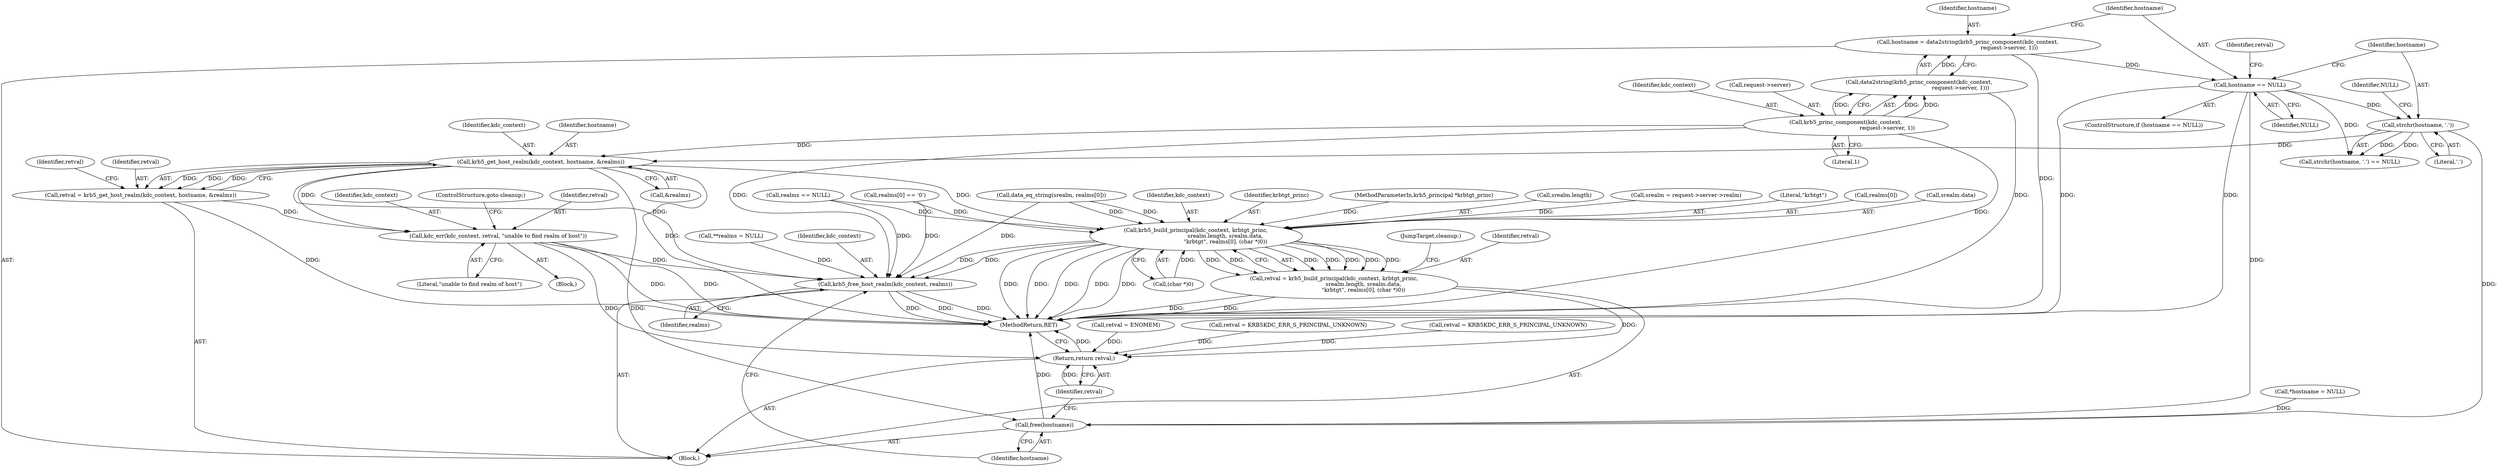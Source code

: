 digraph "0_krb5_4c023ba43c16396f0d199e2df1cfa59b88b62acc_0@pointer" {
"1000161" [label="(Call,krb5_get_host_realm(kdc_context, hostname, &realms))"];
"1000137" [label="(Call,krb5_princ_component(kdc_context,\n                                                request->server, 1))"];
"1000154" [label="(Call,strchr(hostname, '.'))"];
"1000144" [label="(Call,hostname == NULL)"];
"1000134" [label="(Call,hostname = data2string(krb5_princ_component(kdc_context,\n                                                request->server, 1)))"];
"1000136" [label="(Call,data2string(krb5_princ_component(kdc_context,\n                                                request->server, 1)))"];
"1000159" [label="(Call,retval = krb5_get_host_realm(kdc_context, hostname, &realms))"];
"1000169" [label="(Call,kdc_err(kdc_context, retval, \"unable to find realm of host\"))"];
"1000214" [label="(Call,krb5_free_host_realm(kdc_context, realms))"];
"1000219" [label="(Return,return retval;)"];
"1000197" [label="(Call,krb5_build_principal(kdc_context, krbtgt_princ,\n                                  srealm.length, srealm.data,\n                                  \"krbtgt\", realms[0], (char *)0))"];
"1000195" [label="(Call,retval = krb5_build_principal(kdc_context, krbtgt_princ,\n                                  srealm.length, srealm.data,\n                                  \"krbtgt\", realms[0], (char *)0))"];
"1000217" [label="(Call,free(hostname))"];
"1000221" [label="(MethodReturn,RET)"];
"1000169" [label="(Call,kdc_err(kdc_context, retval, \"unable to find realm of host\"))"];
"1000172" [label="(Literal,\"unable to find realm of host\")"];
"1000185" [label="(Call,data_eq_string(srealm, realms[0]))"];
"1000163" [label="(Identifier,hostname)"];
"1000113" [label="(Call,**realms = NULL)"];
"1000210" [label="(Call,(char *)0)"];
"1000198" [label="(Identifier,kdc_context)"];
"1000199" [label="(Identifier,krbtgt_princ)"];
"1000106" [label="(MethodParameterIn,krb5_principal *krbtgt_princ)"];
"1000160" [label="(Identifier,retval)"];
"1000146" [label="(Identifier,NULL)"];
"1000200" [label="(Call,srealm.length)"];
"1000197" [label="(Call,krb5_build_principal(kdc_context, krbtgt_princ,\n                                  srealm.length, srealm.data,\n                                  \"krbtgt\", realms[0], (char *)0))"];
"1000144" [label="(Call,hostname == NULL)"];
"1000142" [label="(Literal,1)"];
"1000219" [label="(Return,return retval;)"];
"1000156" [label="(Literal,'.')"];
"1000138" [label="(Identifier,kdc_context)"];
"1000214" [label="(Call,krb5_free_host_realm(kdc_context, realms))"];
"1000143" [label="(ControlStructure,if (hostname == NULL))"];
"1000155" [label="(Identifier,hostname)"];
"1000149" [label="(Identifier,retval)"];
"1000171" [label="(Identifier,retval)"];
"1000216" [label="(Identifier,realms)"];
"1000162" [label="(Identifier,kdc_context)"];
"1000195" [label="(Call,retval = krb5_build_principal(kdc_context, krbtgt_princ,\n                                  srealm.length, srealm.data,\n                                  \"krbtgt\", realms[0], (char *)0))"];
"1000191" [label="(Call,retval = KRB5KDC_ERR_S_PRINCIPAL_UNKNOWN)"];
"1000134" [label="(Call,hostname = data2string(krb5_princ_component(kdc_context,\n                                                request->server, 1)))"];
"1000213" [label="(JumpTarget,cleanup:)"];
"1000135" [label="(Identifier,hostname)"];
"1000137" [label="(Call,krb5_princ_component(kdc_context,\n                                                request->server, 1))"];
"1000168" [label="(Block,)"];
"1000107" [label="(Block,)"];
"1000121" [label="(Call,srealm = request->server->realm)"];
"1000206" [label="(Literal,\"krbtgt\")"];
"1000153" [label="(Call,strchr(hostname, '.') == NULL)"];
"1000159" [label="(Call,retval = krb5_get_host_realm(kdc_context, hostname, &realms))"];
"1000173" [label="(ControlStructure,goto cleanup;)"];
"1000161" [label="(Call,krb5_get_host_realm(kdc_context, hostname, &realms))"];
"1000170" [label="(Identifier,kdc_context)"];
"1000217" [label="(Call,free(hostname))"];
"1000136" [label="(Call,data2string(krb5_princ_component(kdc_context,\n                                                request->server, 1)))"];
"1000164" [label="(Call,&realms)"];
"1000157" [label="(Identifier,NULL)"];
"1000139" [label="(Call,request->server)"];
"1000176" [label="(Call,realms == NULL)"];
"1000148" [label="(Call,retval = ENOMEM)"];
"1000180" [label="(Call,realms[0] == '\0')"];
"1000117" [label="(Call,*hostname = NULL)"];
"1000145" [label="(Identifier,hostname)"];
"1000220" [label="(Identifier,retval)"];
"1000207" [label="(Call,realms[0])"];
"1000109" [label="(Call,retval = KRB5KDC_ERR_S_PRINCIPAL_UNKNOWN)"];
"1000196" [label="(Identifier,retval)"];
"1000203" [label="(Call,srealm.data)"];
"1000215" [label="(Identifier,kdc_context)"];
"1000154" [label="(Call,strchr(hostname, '.'))"];
"1000167" [label="(Identifier,retval)"];
"1000218" [label="(Identifier,hostname)"];
"1000161" -> "1000159"  [label="AST: "];
"1000161" -> "1000164"  [label="CFG: "];
"1000162" -> "1000161"  [label="AST: "];
"1000163" -> "1000161"  [label="AST: "];
"1000164" -> "1000161"  [label="AST: "];
"1000159" -> "1000161"  [label="CFG: "];
"1000161" -> "1000221"  [label="DDG: "];
"1000161" -> "1000159"  [label="DDG: "];
"1000161" -> "1000159"  [label="DDG: "];
"1000161" -> "1000159"  [label="DDG: "];
"1000137" -> "1000161"  [label="DDG: "];
"1000154" -> "1000161"  [label="DDG: "];
"1000161" -> "1000169"  [label="DDG: "];
"1000161" -> "1000197"  [label="DDG: "];
"1000161" -> "1000214"  [label="DDG: "];
"1000161" -> "1000217"  [label="DDG: "];
"1000137" -> "1000136"  [label="AST: "];
"1000137" -> "1000142"  [label="CFG: "];
"1000138" -> "1000137"  [label="AST: "];
"1000139" -> "1000137"  [label="AST: "];
"1000142" -> "1000137"  [label="AST: "];
"1000136" -> "1000137"  [label="CFG: "];
"1000137" -> "1000221"  [label="DDG: "];
"1000137" -> "1000136"  [label="DDG: "];
"1000137" -> "1000136"  [label="DDG: "];
"1000137" -> "1000136"  [label="DDG: "];
"1000137" -> "1000214"  [label="DDG: "];
"1000154" -> "1000153"  [label="AST: "];
"1000154" -> "1000156"  [label="CFG: "];
"1000155" -> "1000154"  [label="AST: "];
"1000156" -> "1000154"  [label="AST: "];
"1000157" -> "1000154"  [label="CFG: "];
"1000154" -> "1000153"  [label="DDG: "];
"1000154" -> "1000153"  [label="DDG: "];
"1000144" -> "1000154"  [label="DDG: "];
"1000154" -> "1000217"  [label="DDG: "];
"1000144" -> "1000143"  [label="AST: "];
"1000144" -> "1000146"  [label="CFG: "];
"1000145" -> "1000144"  [label="AST: "];
"1000146" -> "1000144"  [label="AST: "];
"1000149" -> "1000144"  [label="CFG: "];
"1000155" -> "1000144"  [label="CFG: "];
"1000144" -> "1000221"  [label="DDG: "];
"1000144" -> "1000221"  [label="DDG: "];
"1000134" -> "1000144"  [label="DDG: "];
"1000144" -> "1000153"  [label="DDG: "];
"1000144" -> "1000217"  [label="DDG: "];
"1000134" -> "1000107"  [label="AST: "];
"1000134" -> "1000136"  [label="CFG: "];
"1000135" -> "1000134"  [label="AST: "];
"1000136" -> "1000134"  [label="AST: "];
"1000145" -> "1000134"  [label="CFG: "];
"1000134" -> "1000221"  [label="DDG: "];
"1000136" -> "1000134"  [label="DDG: "];
"1000136" -> "1000221"  [label="DDG: "];
"1000159" -> "1000107"  [label="AST: "];
"1000160" -> "1000159"  [label="AST: "];
"1000167" -> "1000159"  [label="CFG: "];
"1000159" -> "1000221"  [label="DDG: "];
"1000159" -> "1000169"  [label="DDG: "];
"1000169" -> "1000168"  [label="AST: "];
"1000169" -> "1000172"  [label="CFG: "];
"1000170" -> "1000169"  [label="AST: "];
"1000171" -> "1000169"  [label="AST: "];
"1000172" -> "1000169"  [label="AST: "];
"1000173" -> "1000169"  [label="CFG: "];
"1000169" -> "1000221"  [label="DDG: "];
"1000169" -> "1000221"  [label="DDG: "];
"1000169" -> "1000214"  [label="DDG: "];
"1000169" -> "1000219"  [label="DDG: "];
"1000214" -> "1000107"  [label="AST: "];
"1000214" -> "1000216"  [label="CFG: "];
"1000215" -> "1000214"  [label="AST: "];
"1000216" -> "1000214"  [label="AST: "];
"1000218" -> "1000214"  [label="CFG: "];
"1000214" -> "1000221"  [label="DDG: "];
"1000214" -> "1000221"  [label="DDG: "];
"1000214" -> "1000221"  [label="DDG: "];
"1000197" -> "1000214"  [label="DDG: "];
"1000197" -> "1000214"  [label="DDG: "];
"1000185" -> "1000214"  [label="DDG: "];
"1000113" -> "1000214"  [label="DDG: "];
"1000180" -> "1000214"  [label="DDG: "];
"1000176" -> "1000214"  [label="DDG: "];
"1000219" -> "1000107"  [label="AST: "];
"1000219" -> "1000220"  [label="CFG: "];
"1000220" -> "1000219"  [label="AST: "];
"1000221" -> "1000219"  [label="CFG: "];
"1000219" -> "1000221"  [label="DDG: "];
"1000220" -> "1000219"  [label="DDG: "];
"1000148" -> "1000219"  [label="DDG: "];
"1000109" -> "1000219"  [label="DDG: "];
"1000195" -> "1000219"  [label="DDG: "];
"1000191" -> "1000219"  [label="DDG: "];
"1000197" -> "1000195"  [label="AST: "];
"1000197" -> "1000210"  [label="CFG: "];
"1000198" -> "1000197"  [label="AST: "];
"1000199" -> "1000197"  [label="AST: "];
"1000200" -> "1000197"  [label="AST: "];
"1000203" -> "1000197"  [label="AST: "];
"1000206" -> "1000197"  [label="AST: "];
"1000207" -> "1000197"  [label="AST: "];
"1000210" -> "1000197"  [label="AST: "];
"1000195" -> "1000197"  [label="CFG: "];
"1000197" -> "1000221"  [label="DDG: "];
"1000197" -> "1000221"  [label="DDG: "];
"1000197" -> "1000221"  [label="DDG: "];
"1000197" -> "1000221"  [label="DDG: "];
"1000197" -> "1000221"  [label="DDG: "];
"1000197" -> "1000195"  [label="DDG: "];
"1000197" -> "1000195"  [label="DDG: "];
"1000197" -> "1000195"  [label="DDG: "];
"1000197" -> "1000195"  [label="DDG: "];
"1000197" -> "1000195"  [label="DDG: "];
"1000197" -> "1000195"  [label="DDG: "];
"1000197" -> "1000195"  [label="DDG: "];
"1000106" -> "1000197"  [label="DDG: "];
"1000185" -> "1000197"  [label="DDG: "];
"1000185" -> "1000197"  [label="DDG: "];
"1000121" -> "1000197"  [label="DDG: "];
"1000180" -> "1000197"  [label="DDG: "];
"1000176" -> "1000197"  [label="DDG: "];
"1000210" -> "1000197"  [label="DDG: "];
"1000195" -> "1000107"  [label="AST: "];
"1000196" -> "1000195"  [label="AST: "];
"1000213" -> "1000195"  [label="CFG: "];
"1000195" -> "1000221"  [label="DDG: "];
"1000195" -> "1000221"  [label="DDG: "];
"1000217" -> "1000107"  [label="AST: "];
"1000217" -> "1000218"  [label="CFG: "];
"1000218" -> "1000217"  [label="AST: "];
"1000220" -> "1000217"  [label="CFG: "];
"1000217" -> "1000221"  [label="DDG: "];
"1000117" -> "1000217"  [label="DDG: "];
}
